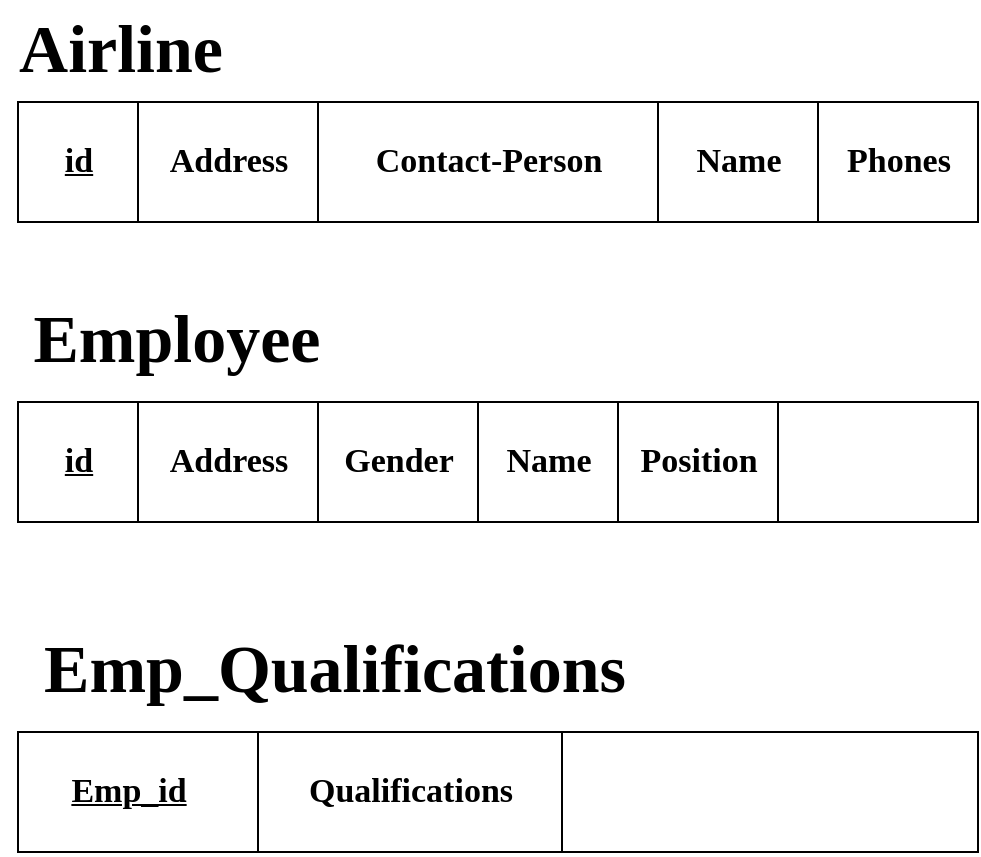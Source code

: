 <mxfile version="24.8.3">
  <diagram id="R2lEEEUBdFMjLlhIrx00" name="Page-1">
    <mxGraphModel dx="1000" dy="542" grid="1" gridSize="10" guides="1" tooltips="1" connect="1" arrows="1" fold="1" page="1" pageScale="1" pageWidth="850" pageHeight="1100" math="0" shadow="0" extFonts="Permanent Marker^https://fonts.googleapis.com/css?family=Permanent+Marker">
      <root>
        <mxCell id="0" />
        <mxCell id="1" parent="0" />
        <mxCell id="Bw7EAKAciVcx9pnnwqS2-1" value="" style="rounded=0;whiteSpace=wrap;html=1;" vertex="1" parent="1">
          <mxGeometry x="140" y="91" width="480" height="60" as="geometry" />
        </mxCell>
        <mxCell id="Bw7EAKAciVcx9pnnwqS2-2" value="" style="endArrow=none;html=1;rounded=0;" edge="1" parent="1">
          <mxGeometry width="50" height="50" relative="1" as="geometry">
            <mxPoint x="200" y="151" as="sourcePoint" />
            <mxPoint x="200" y="91" as="targetPoint" />
          </mxGeometry>
        </mxCell>
        <mxCell id="Bw7EAKAciVcx9pnnwqS2-3" value="" style="endArrow=none;html=1;rounded=0;" edge="1" parent="1">
          <mxGeometry width="50" height="50" relative="1" as="geometry">
            <mxPoint x="290" y="151" as="sourcePoint" />
            <mxPoint x="290" y="91" as="targetPoint" />
          </mxGeometry>
        </mxCell>
        <mxCell id="Bw7EAKAciVcx9pnnwqS2-4" value="&lt;font style=&quot;font-size: 34px;&quot; face=&quot;Architects Daughter&quot;&gt;&lt;b&gt;Airline&lt;/b&gt;&lt;/font&gt;" style="text;html=1;align=center;verticalAlign=middle;resizable=0;points=[];autosize=1;strokeColor=none;fillColor=none;" vertex="1" parent="1">
          <mxGeometry x="131" y="40" width="120" height="50" as="geometry" />
        </mxCell>
        <mxCell id="Bw7EAKAciVcx9pnnwqS2-5" value="&lt;font face=&quot;Architects Daughter&quot; style=&quot;font-size: 17px;&quot;&gt;&lt;b&gt;id&lt;/b&gt;&lt;/font&gt;" style="text;html=1;align=center;verticalAlign=middle;resizable=0;points=[];autosize=1;strokeColor=none;fillColor=none;fontStyle=4" vertex="1" parent="1">
          <mxGeometry x="155" y="106" width="30" height="30" as="geometry" />
        </mxCell>
        <mxCell id="Bw7EAKAciVcx9pnnwqS2-6" value="&lt;font style=&quot;font-size: 17px;&quot; face=&quot;Architects Daughter&quot;&gt;&lt;b&gt;Address&lt;/b&gt;&lt;/font&gt;" style="text;html=1;align=center;verticalAlign=middle;resizable=0;points=[];autosize=1;strokeColor=none;fillColor=none;" vertex="1" parent="1">
          <mxGeometry x="200" y="106" width="90" height="30" as="geometry" />
        </mxCell>
        <mxCell id="Bw7EAKAciVcx9pnnwqS2-8" value="" style="endArrow=none;html=1;rounded=0;" edge="1" parent="1">
          <mxGeometry width="50" height="50" relative="1" as="geometry">
            <mxPoint x="460" y="151" as="sourcePoint" />
            <mxPoint x="460" y="91" as="targetPoint" />
          </mxGeometry>
        </mxCell>
        <mxCell id="Bw7EAKAciVcx9pnnwqS2-9" value="" style="endArrow=none;html=1;rounded=0;" edge="1" parent="1">
          <mxGeometry width="50" height="50" relative="1" as="geometry">
            <mxPoint x="540" y="151" as="sourcePoint" />
            <mxPoint x="540" y="91" as="targetPoint" />
          </mxGeometry>
        </mxCell>
        <mxCell id="Bw7EAKAciVcx9pnnwqS2-10" value="&lt;font style=&quot;font-size: 17px;&quot; face=&quot;Architects Daughter&quot;&gt;&lt;b&gt;Contact-Person&lt;/b&gt;&lt;/font&gt;" style="text;html=1;align=center;verticalAlign=middle;resizable=0;points=[];autosize=1;strokeColor=none;fillColor=none;" vertex="1" parent="1">
          <mxGeometry x="300" y="106" width="150" height="30" as="geometry" />
        </mxCell>
        <mxCell id="Bw7EAKAciVcx9pnnwqS2-11" value="&lt;font style=&quot;font-size: 17px;&quot; face=&quot;Architects Daughter&quot;&gt;&lt;b&gt;Name&lt;/b&gt;&lt;/font&gt;" style="text;html=1;align=center;verticalAlign=middle;resizable=0;points=[];autosize=1;strokeColor=none;fillColor=none;" vertex="1" parent="1">
          <mxGeometry x="465" y="106" width="70" height="30" as="geometry" />
        </mxCell>
        <mxCell id="Bw7EAKAciVcx9pnnwqS2-14" value="&lt;font style=&quot;font-size: 17px;&quot; face=&quot;Architects Daughter&quot;&gt;&lt;b&gt;Phones&lt;/b&gt;&lt;/font&gt;" style="text;html=1;align=center;verticalAlign=middle;resizable=0;points=[];autosize=1;strokeColor=none;fillColor=none;" vertex="1" parent="1">
          <mxGeometry x="540" y="106" width="80" height="30" as="geometry" />
        </mxCell>
        <mxCell id="Bw7EAKAciVcx9pnnwqS2-18" value="" style="rounded=0;whiteSpace=wrap;html=1;" vertex="1" parent="1">
          <mxGeometry x="140" y="241" width="480" height="60" as="geometry" />
        </mxCell>
        <mxCell id="Bw7EAKAciVcx9pnnwqS2-19" value="" style="endArrow=none;html=1;rounded=0;" edge="1" parent="1">
          <mxGeometry width="50" height="50" relative="1" as="geometry">
            <mxPoint x="200" y="301" as="sourcePoint" />
            <mxPoint x="200" y="241" as="targetPoint" />
          </mxGeometry>
        </mxCell>
        <mxCell id="Bw7EAKAciVcx9pnnwqS2-20" value="" style="endArrow=none;html=1;rounded=0;" edge="1" parent="1">
          <mxGeometry width="50" height="50" relative="1" as="geometry">
            <mxPoint x="290" y="301" as="sourcePoint" />
            <mxPoint x="290" y="241" as="targetPoint" />
          </mxGeometry>
        </mxCell>
        <mxCell id="Bw7EAKAciVcx9pnnwqS2-21" value="&lt;font style=&quot;font-size: 34px;&quot; face=&quot;Architects Daughter&quot;&gt;&lt;b&gt;Employee&lt;/b&gt;&lt;/font&gt;" style="text;html=1;align=center;verticalAlign=middle;resizable=0;points=[];autosize=1;strokeColor=none;fillColor=none;" vertex="1" parent="1">
          <mxGeometry x="134" y="185" width="170" height="50" as="geometry" />
        </mxCell>
        <mxCell id="Bw7EAKAciVcx9pnnwqS2-22" value="&lt;font face=&quot;Architects Daughter&quot; style=&quot;font-size: 17px;&quot;&gt;&lt;b&gt;id&lt;/b&gt;&lt;/font&gt;" style="text;html=1;align=center;verticalAlign=middle;resizable=0;points=[];autosize=1;strokeColor=none;fillColor=none;fontStyle=4" vertex="1" parent="1">
          <mxGeometry x="155" y="256" width="30" height="30" as="geometry" />
        </mxCell>
        <mxCell id="Bw7EAKAciVcx9pnnwqS2-23" value="&lt;font style=&quot;font-size: 17px;&quot; face=&quot;Architects Daughter&quot;&gt;&lt;b&gt;Address&lt;/b&gt;&lt;/font&gt;" style="text;html=1;align=center;verticalAlign=middle;resizable=0;points=[];autosize=1;strokeColor=none;fillColor=none;" vertex="1" parent="1">
          <mxGeometry x="200" y="256" width="90" height="30" as="geometry" />
        </mxCell>
        <mxCell id="Bw7EAKAciVcx9pnnwqS2-24" value="" style="endArrow=none;html=1;rounded=0;" edge="1" parent="1">
          <mxGeometry width="50" height="50" relative="1" as="geometry">
            <mxPoint x="370" y="301" as="sourcePoint" />
            <mxPoint x="370" y="241" as="targetPoint" />
          </mxGeometry>
        </mxCell>
        <mxCell id="Bw7EAKAciVcx9pnnwqS2-25" value="" style="endArrow=none;html=1;rounded=0;" edge="1" parent="1">
          <mxGeometry width="50" height="50" relative="1" as="geometry">
            <mxPoint x="440" y="301" as="sourcePoint" />
            <mxPoint x="440" y="241" as="targetPoint" />
          </mxGeometry>
        </mxCell>
        <mxCell id="Bw7EAKAciVcx9pnnwqS2-26" value="&lt;font style=&quot;font-size: 17px;&quot; face=&quot;Architects Daughter&quot;&gt;&lt;b&gt;Gender&lt;/b&gt;&lt;/font&gt;" style="text;html=1;align=center;verticalAlign=middle;resizable=0;points=[];autosize=1;strokeColor=none;fillColor=none;" vertex="1" parent="1">
          <mxGeometry x="290" y="256" width="80" height="30" as="geometry" />
        </mxCell>
        <mxCell id="Bw7EAKAciVcx9pnnwqS2-27" value="&lt;font style=&quot;font-size: 17px;&quot; face=&quot;Architects Daughter&quot;&gt;&lt;b&gt;Name&lt;/b&gt;&lt;/font&gt;" style="text;html=1;align=center;verticalAlign=middle;resizable=0;points=[];autosize=1;strokeColor=none;fillColor=none;" vertex="1" parent="1">
          <mxGeometry x="370" y="256" width="70" height="30" as="geometry" />
        </mxCell>
        <mxCell id="Bw7EAKAciVcx9pnnwqS2-28" value="&lt;font style=&quot;font-size: 17px;&quot; face=&quot;Architects Daughter&quot;&gt;&lt;b&gt;Position&lt;/b&gt;&lt;/font&gt;" style="text;html=1;align=center;verticalAlign=middle;resizable=0;points=[];autosize=1;strokeColor=none;fillColor=none;" vertex="1" parent="1">
          <mxGeometry x="440" y="256" width="80" height="30" as="geometry" />
        </mxCell>
        <mxCell id="Bw7EAKAciVcx9pnnwqS2-29" value="" style="endArrow=none;html=1;rounded=0;" edge="1" parent="1">
          <mxGeometry width="50" height="50" relative="1" as="geometry">
            <mxPoint x="520" y="301" as="sourcePoint" />
            <mxPoint x="520" y="241" as="targetPoint" />
          </mxGeometry>
        </mxCell>
        <mxCell id="Bw7EAKAciVcx9pnnwqS2-30" value="" style="rounded=0;whiteSpace=wrap;html=1;" vertex="1" parent="1">
          <mxGeometry x="140" y="406" width="480" height="60" as="geometry" />
        </mxCell>
        <mxCell id="Bw7EAKAciVcx9pnnwqS2-31" value="" style="endArrow=none;html=1;rounded=0;" edge="1" parent="1">
          <mxGeometry width="50" height="50" relative="1" as="geometry">
            <mxPoint x="260" y="466" as="sourcePoint" />
            <mxPoint x="260" y="406" as="targetPoint" />
          </mxGeometry>
        </mxCell>
        <mxCell id="Bw7EAKAciVcx9pnnwqS2-33" value="&lt;font style=&quot;font-size: 34px;&quot; face=&quot;Architects Daughter&quot;&gt;&lt;b&gt;Emp_Qualifications&lt;/b&gt;&lt;/font&gt;" style="text;html=1;align=center;verticalAlign=middle;resizable=0;points=[];autosize=1;strokeColor=none;fillColor=none;" vertex="1" parent="1">
          <mxGeometry x="138" y="350" width="320" height="50" as="geometry" />
        </mxCell>
        <mxCell id="Bw7EAKAciVcx9pnnwqS2-34" value="&lt;font face=&quot;Architects Daughter&quot; style=&quot;font-size: 17px;&quot;&gt;&lt;b&gt;Emp_id&lt;/b&gt;&lt;/font&gt;" style="text;html=1;align=center;verticalAlign=middle;resizable=0;points=[];autosize=1;strokeColor=none;fillColor=none;fontStyle=4" vertex="1" parent="1">
          <mxGeometry x="155" y="421" width="80" height="30" as="geometry" />
        </mxCell>
        <mxCell id="Bw7EAKAciVcx9pnnwqS2-37" value="" style="endArrow=none;html=1;rounded=0;" edge="1" parent="1">
          <mxGeometry width="50" height="50" relative="1" as="geometry">
            <mxPoint x="412" y="466" as="sourcePoint" />
            <mxPoint x="412" y="406" as="targetPoint" />
          </mxGeometry>
        </mxCell>
        <mxCell id="Bw7EAKAciVcx9pnnwqS2-42" value="&lt;font style=&quot;font-size: 17px;&quot; face=&quot;Architects Daughter&quot;&gt;&lt;b&gt;Qualifications&lt;/b&gt;&lt;/font&gt;" style="text;html=1;align=center;verticalAlign=middle;resizable=0;points=[];autosize=1;strokeColor=none;fillColor=none;" vertex="1" parent="1">
          <mxGeometry x="271" y="421" width="130" height="30" as="geometry" />
        </mxCell>
      </root>
    </mxGraphModel>
  </diagram>
</mxfile>
